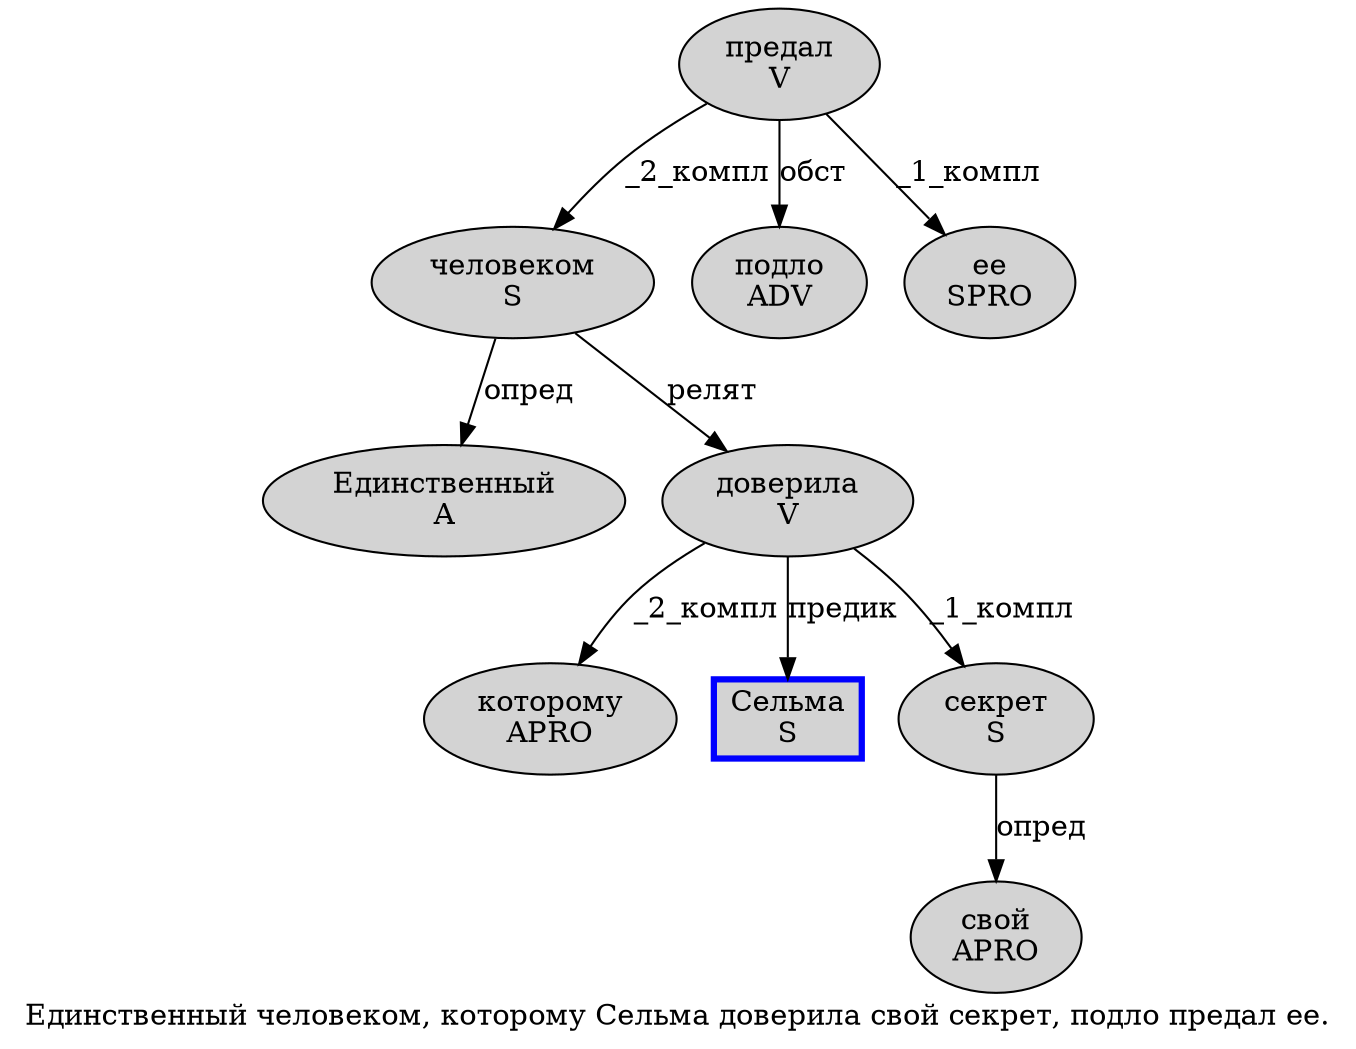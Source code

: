 digraph SENTENCE_1505 {
	graph [label="Единственный человеком, которому Сельма доверила свой секрет, подло предал ее."]
	node [style=filled]
		0 [label="Единственный
A" color="" fillcolor=lightgray penwidth=1 shape=ellipse]
		1 [label="человеком
S" color="" fillcolor=lightgray penwidth=1 shape=ellipse]
		3 [label="которому
APRO" color="" fillcolor=lightgray penwidth=1 shape=ellipse]
		4 [label="Сельма
S" color=blue fillcolor=lightgray penwidth=3 shape=box]
		5 [label="доверила
V" color="" fillcolor=lightgray penwidth=1 shape=ellipse]
		6 [label="свой
APRO" color="" fillcolor=lightgray penwidth=1 shape=ellipse]
		7 [label="секрет
S" color="" fillcolor=lightgray penwidth=1 shape=ellipse]
		9 [label="подло
ADV" color="" fillcolor=lightgray penwidth=1 shape=ellipse]
		10 [label="предал
V" color="" fillcolor=lightgray penwidth=1 shape=ellipse]
		11 [label="ее
SPRO" color="" fillcolor=lightgray penwidth=1 shape=ellipse]
			7 -> 6 [label="опред"]
			10 -> 1 [label="_2_компл"]
			10 -> 9 [label="обст"]
			10 -> 11 [label="_1_компл"]
			1 -> 0 [label="опред"]
			1 -> 5 [label="релят"]
			5 -> 3 [label="_2_компл"]
			5 -> 4 [label="предик"]
			5 -> 7 [label="_1_компл"]
}